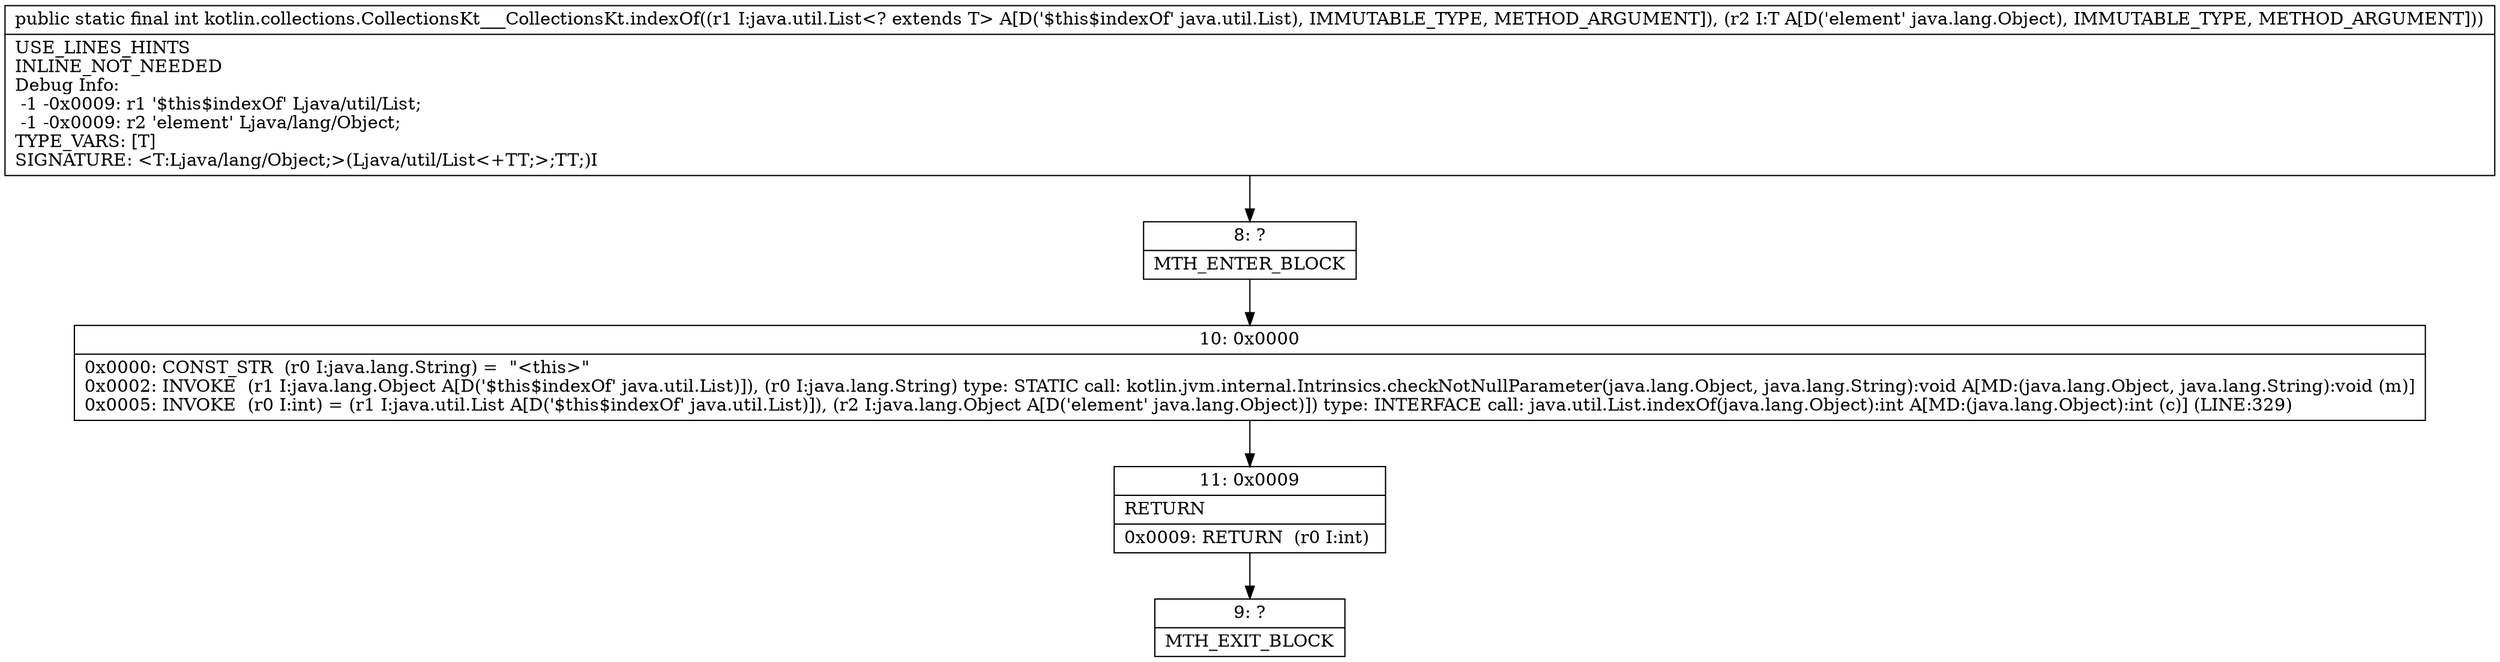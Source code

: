 digraph "CFG forkotlin.collections.CollectionsKt___CollectionsKt.indexOf(Ljava\/util\/List;Ljava\/lang\/Object;)I" {
Node_8 [shape=record,label="{8\:\ ?|MTH_ENTER_BLOCK\l}"];
Node_10 [shape=record,label="{10\:\ 0x0000|0x0000: CONST_STR  (r0 I:java.lang.String) =  \"\<this\>\" \l0x0002: INVOKE  (r1 I:java.lang.Object A[D('$this$indexOf' java.util.List)]), (r0 I:java.lang.String) type: STATIC call: kotlin.jvm.internal.Intrinsics.checkNotNullParameter(java.lang.Object, java.lang.String):void A[MD:(java.lang.Object, java.lang.String):void (m)]\l0x0005: INVOKE  (r0 I:int) = (r1 I:java.util.List A[D('$this$indexOf' java.util.List)]), (r2 I:java.lang.Object A[D('element' java.lang.Object)]) type: INTERFACE call: java.util.List.indexOf(java.lang.Object):int A[MD:(java.lang.Object):int (c)] (LINE:329)\l}"];
Node_11 [shape=record,label="{11\:\ 0x0009|RETURN\l|0x0009: RETURN  (r0 I:int) \l}"];
Node_9 [shape=record,label="{9\:\ ?|MTH_EXIT_BLOCK\l}"];
MethodNode[shape=record,label="{public static final int kotlin.collections.CollectionsKt___CollectionsKt.indexOf((r1 I:java.util.List\<? extends T\> A[D('$this$indexOf' java.util.List), IMMUTABLE_TYPE, METHOD_ARGUMENT]), (r2 I:T A[D('element' java.lang.Object), IMMUTABLE_TYPE, METHOD_ARGUMENT]))  | USE_LINES_HINTS\lINLINE_NOT_NEEDED\lDebug Info:\l  \-1 \-0x0009: r1 '$this$indexOf' Ljava\/util\/List;\l  \-1 \-0x0009: r2 'element' Ljava\/lang\/Object;\lTYPE_VARS: [T]\lSIGNATURE: \<T:Ljava\/lang\/Object;\>(Ljava\/util\/List\<+TT;\>;TT;)I\l}"];
MethodNode -> Node_8;Node_8 -> Node_10;
Node_10 -> Node_11;
Node_11 -> Node_9;
}

